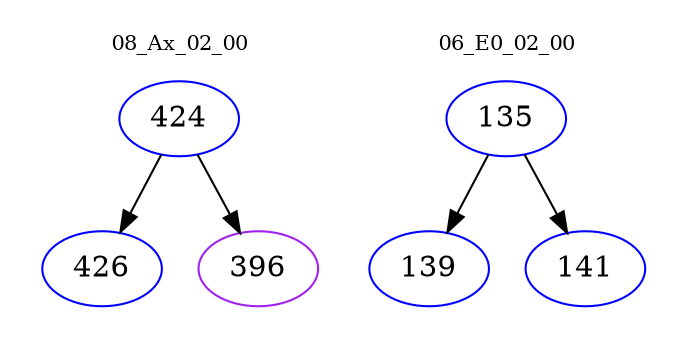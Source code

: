 digraph{
subgraph cluster_0 {
color = white
label = "08_Ax_02_00";
fontsize=10;
T0_424 [label="424", color="blue"]
T0_424 -> T0_426 [color="black"]
T0_426 [label="426", color="blue"]
T0_424 -> T0_396 [color="black"]
T0_396 [label="396", color="purple"]
}
subgraph cluster_1 {
color = white
label = "06_E0_02_00";
fontsize=10;
T1_135 [label="135", color="blue"]
T1_135 -> T1_139 [color="black"]
T1_139 [label="139", color="blue"]
T1_135 -> T1_141 [color="black"]
T1_141 [label="141", color="blue"]
}
}
